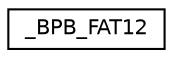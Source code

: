 digraph "Graphical Class Hierarchy"
{
  edge [fontname="Helvetica",fontsize="10",labelfontname="Helvetica",labelfontsize="10"];
  node [fontname="Helvetica",fontsize="10",shape=record];
  rankdir="LR";
  Node1 [label="_BPB_FAT12",height=0.2,width=0.4,color="black", fillcolor="white", style="filled",URL="$struct___b_p_b___f_a_t12.html"];
}
